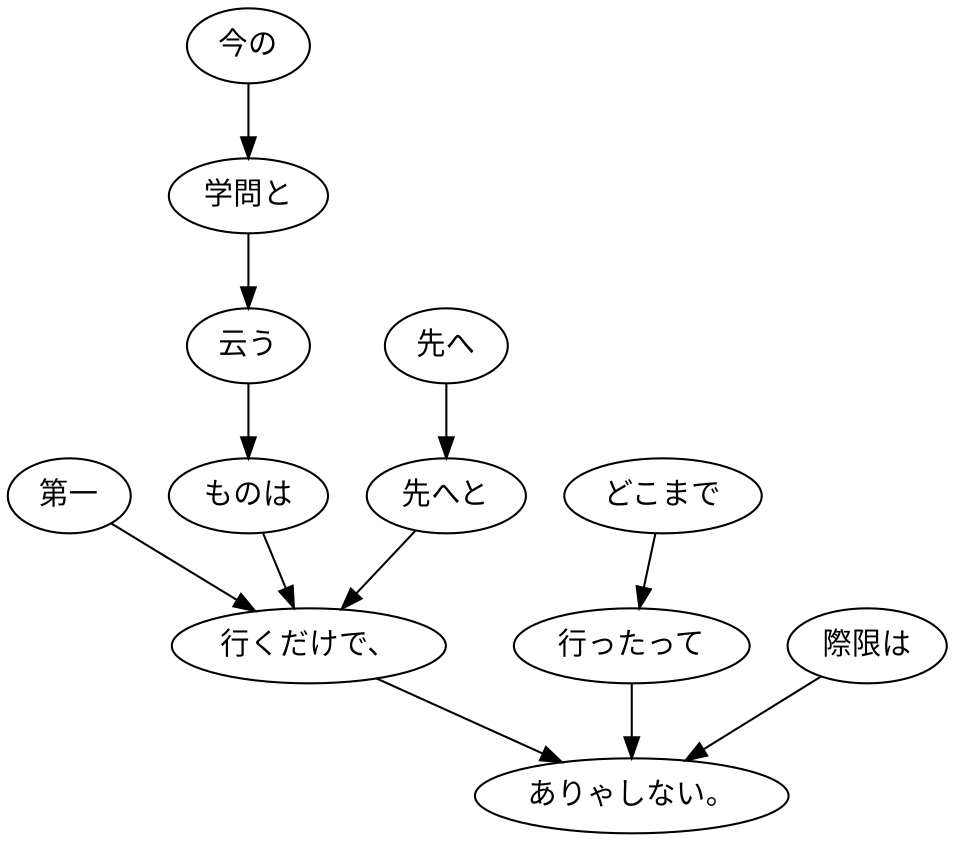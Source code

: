 digraph graph6064 {
	node0 [label="第一"];
	node1 [label="今の"];
	node2 [label="学問と"];
	node3 [label="云う"];
	node4 [label="ものは"];
	node5 [label="先へ"];
	node6 [label="先へと"];
	node7 [label="行くだけで、"];
	node8 [label="どこまで"];
	node9 [label="行ったって"];
	node10 [label="際限は"];
	node11 [label="ありゃしない。"];
	node0 -> node7;
	node1 -> node2;
	node2 -> node3;
	node3 -> node4;
	node4 -> node7;
	node5 -> node6;
	node6 -> node7;
	node7 -> node11;
	node8 -> node9;
	node9 -> node11;
	node10 -> node11;
}
